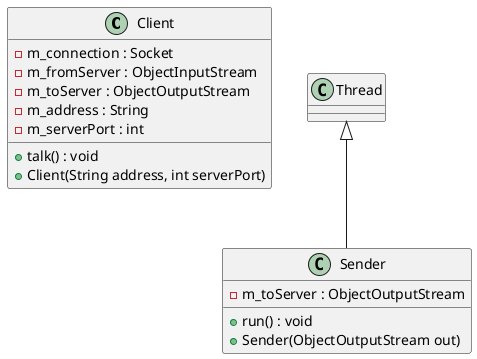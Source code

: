 @startuml
class Client {
	- m_connection : Socket 
	- m_fromServer : ObjectInputStream 
	- m_toServer : ObjectOutputStream 
	- m_address : String 
	- m_serverPort : int 
	+ talk() : void 
	+ Client(String address, int serverPort)
}
class Sender extends Thread {
	- m_toServer : ObjectOutputStream 
	+ run() : void 
	+ Sender(ObjectOutputStream out)
}

@enduml
